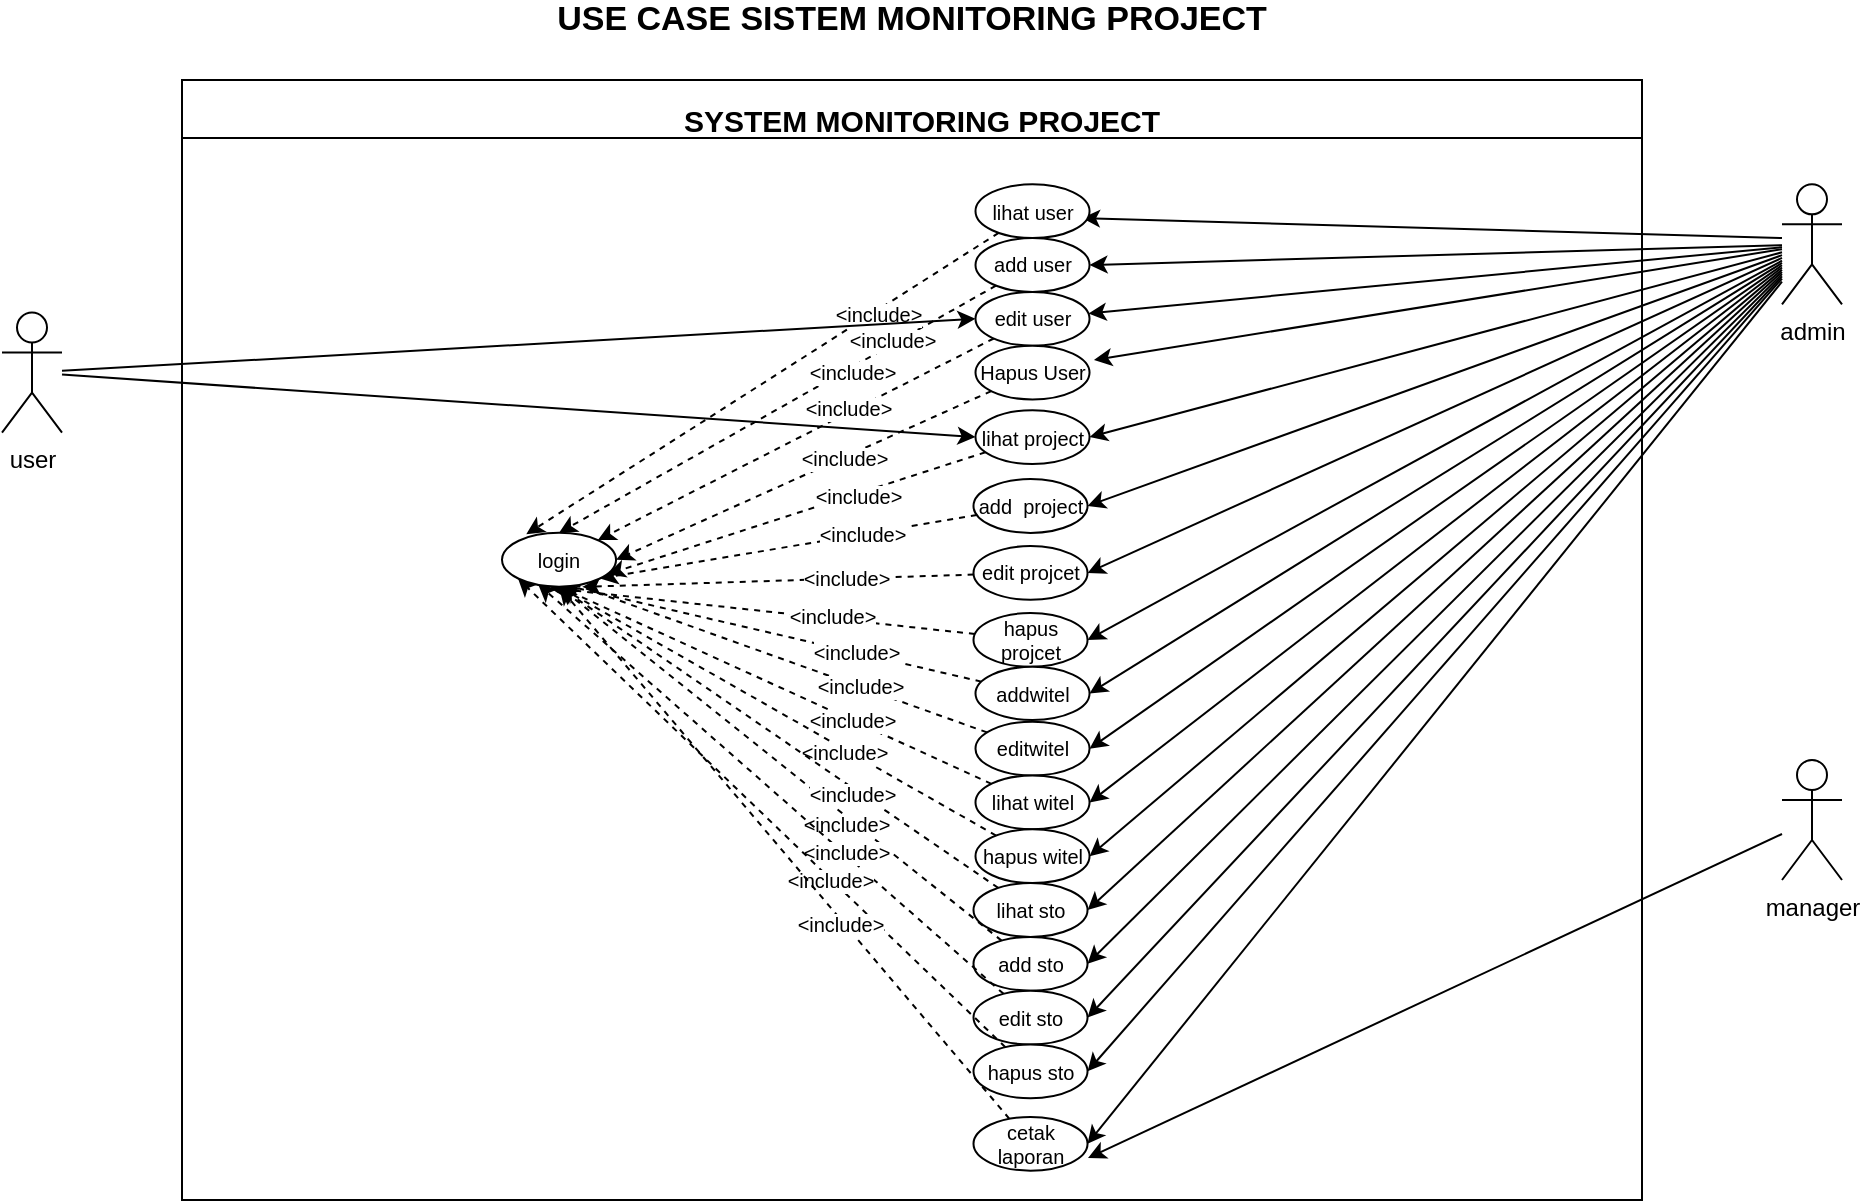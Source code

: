 <mxfile version="12.4.2" type="device" pages="1"><diagram id="ZbMiC-Wu0h4II1PBcryH" name="Page-1"><mxGraphModel dx="521" dy="302" grid="1" gridSize="10" guides="1" tooltips="1" connect="1" arrows="1" fold="1" page="1" pageScale="1" pageWidth="1100" pageHeight="850" math="0" shadow="0"><root><mxCell id="0"/><mxCell id="1" parent="0"/><mxCell id="fUUffi6pp6TsbuNBQWlC-156" value="" style="rounded=0;whiteSpace=wrap;html=1;fontSize=10;" parent="1" vertex="1"><mxGeometry x="160" y="170" width="730" height="560" as="geometry"/></mxCell><mxCell id="fUUffi6pp6TsbuNBQWlC-87" style="edgeStyle=none;rounded=0;orthogonalLoop=1;jettySize=auto;html=1;entryX=0;entryY=0.5;entryDx=0;entryDy=0;fontSize=10;" parent="1" source="fUUffi6pp6TsbuNBQWlC-1" target="fUUffi6pp6TsbuNBQWlC-73" edge="1"><mxGeometry relative="1" as="geometry"/></mxCell><mxCell id="fUUffi6pp6TsbuNBQWlC-1" value="user" style="shape=umlActor;verticalLabelPosition=bottom;labelBackgroundColor=#ffffff;verticalAlign=top;html=1;outlineConnect=0;" parent="1" vertex="1"><mxGeometry x="70" y="286.28" width="30" height="60" as="geometry"/></mxCell><mxCell id="fUUffi6pp6TsbuNBQWlC-77" style="rounded=0;orthogonalLoop=1;jettySize=auto;html=1;fontSize=10;" parent="1" edge="1"><mxGeometry relative="1" as="geometry"><mxPoint x="610" y="239.05" as="targetPoint"/><mxPoint x="960" y="249.05" as="sourcePoint"/></mxGeometry></mxCell><mxCell id="fUUffi6pp6TsbuNBQWlC-78" style="edgeStyle=none;rounded=0;orthogonalLoop=1;jettySize=auto;html=1;entryX=1;entryY=0.5;entryDx=0;entryDy=0;fontSize=10;" parent="1" source="fUUffi6pp6TsbuNBQWlC-6" target="fUUffi6pp6TsbuNBQWlC-18" edge="1"><mxGeometry relative="1" as="geometry"/></mxCell><mxCell id="fUUffi6pp6TsbuNBQWlC-79" style="edgeStyle=none;rounded=0;orthogonalLoop=1;jettySize=auto;html=1;fontSize=10;" parent="1" source="fUUffi6pp6TsbuNBQWlC-6" target="fUUffi6pp6TsbuNBQWlC-19" edge="1"><mxGeometry relative="1" as="geometry"/></mxCell><mxCell id="fUUffi6pp6TsbuNBQWlC-82" style="edgeStyle=none;rounded=0;orthogonalLoop=1;jettySize=auto;html=1;entryX=1.039;entryY=0.266;entryDx=0;entryDy=0;entryPerimeter=0;fontSize=10;" parent="1" source="fUUffi6pp6TsbuNBQWlC-6" target="fUUffi6pp6TsbuNBQWlC-28" edge="1"><mxGeometry relative="1" as="geometry"/></mxCell><mxCell id="fUUffi6pp6TsbuNBQWlC-83" style="edgeStyle=none;rounded=0;orthogonalLoop=1;jettySize=auto;html=1;entryX=1;entryY=0.5;entryDx=0;entryDy=0;fontSize=10;" parent="1" source="fUUffi6pp6TsbuNBQWlC-6" target="fUUffi6pp6TsbuNBQWlC-73" edge="1"><mxGeometry relative="1" as="geometry"/></mxCell><mxCell id="fUUffi6pp6TsbuNBQWlC-84" style="edgeStyle=none;rounded=0;orthogonalLoop=1;jettySize=auto;html=1;entryX=1;entryY=0.5;entryDx=0;entryDy=0;fontSize=10;" parent="1" source="fUUffi6pp6TsbuNBQWlC-6" target="fUUffi6pp6TsbuNBQWlC-29" edge="1"><mxGeometry relative="1" as="geometry"/></mxCell><mxCell id="fUUffi6pp6TsbuNBQWlC-85" style="edgeStyle=none;rounded=0;orthogonalLoop=1;jettySize=auto;html=1;entryX=1;entryY=0.5;entryDx=0;entryDy=0;fontSize=10;" parent="1" source="fUUffi6pp6TsbuNBQWlC-6" target="fUUffi6pp6TsbuNBQWlC-30" edge="1"><mxGeometry relative="1" as="geometry"/></mxCell><mxCell id="fUUffi6pp6TsbuNBQWlC-86" style="edgeStyle=none;rounded=0;orthogonalLoop=1;jettySize=auto;html=1;entryX=1;entryY=0.5;entryDx=0;entryDy=0;fontSize=10;" parent="1" source="fUUffi6pp6TsbuNBQWlC-6" target="fUUffi6pp6TsbuNBQWlC-31" edge="1"><mxGeometry relative="1" as="geometry"/></mxCell><mxCell id="fUUffi6pp6TsbuNBQWlC-92" style="edgeStyle=none;rounded=0;orthogonalLoop=1;jettySize=auto;html=1;entryX=1;entryY=0.5;entryDx=0;entryDy=0;fontSize=10;" parent="1" source="fUUffi6pp6TsbuNBQWlC-6" target="fUUffi6pp6TsbuNBQWlC-32" edge="1"><mxGeometry relative="1" as="geometry"/></mxCell><mxCell id="fUUffi6pp6TsbuNBQWlC-93" style="edgeStyle=none;rounded=0;orthogonalLoop=1;jettySize=auto;html=1;entryX=1;entryY=0.5;entryDx=0;entryDy=0;fontSize=10;" parent="1" source="fUUffi6pp6TsbuNBQWlC-6" target="fUUffi6pp6TsbuNBQWlC-33" edge="1"><mxGeometry relative="1" as="geometry"/></mxCell><mxCell id="fUUffi6pp6TsbuNBQWlC-94" style="edgeStyle=none;rounded=0;orthogonalLoop=1;jettySize=auto;html=1;entryX=1;entryY=0.5;entryDx=0;entryDy=0;fontSize=10;" parent="1" source="fUUffi6pp6TsbuNBQWlC-6" target="fUUffi6pp6TsbuNBQWlC-69" edge="1"><mxGeometry relative="1" as="geometry"/></mxCell><mxCell id="fUUffi6pp6TsbuNBQWlC-95" style="edgeStyle=none;rounded=0;orthogonalLoop=1;jettySize=auto;html=1;entryX=1;entryY=0.5;entryDx=0;entryDy=0;fontSize=10;" parent="1" source="fUUffi6pp6TsbuNBQWlC-6" target="fUUffi6pp6TsbuNBQWlC-70" edge="1"><mxGeometry relative="1" as="geometry"/></mxCell><mxCell id="fUUffi6pp6TsbuNBQWlC-96" style="edgeStyle=none;rounded=0;orthogonalLoop=1;jettySize=auto;html=1;entryX=1;entryY=0.5;entryDx=0;entryDy=0;fontSize=10;" parent="1" source="fUUffi6pp6TsbuNBQWlC-6" target="fUUffi6pp6TsbuNBQWlC-75" edge="1"><mxGeometry relative="1" as="geometry"/></mxCell><mxCell id="fUUffi6pp6TsbuNBQWlC-97" style="edgeStyle=none;rounded=0;orthogonalLoop=1;jettySize=auto;html=1;entryX=1;entryY=0.5;entryDx=0;entryDy=0;fontSize=10;" parent="1" source="fUUffi6pp6TsbuNBQWlC-6" target="fUUffi6pp6TsbuNBQWlC-37" edge="1"><mxGeometry relative="1" as="geometry"/></mxCell><mxCell id="fUUffi6pp6TsbuNBQWlC-98" style="edgeStyle=none;rounded=0;orthogonalLoop=1;jettySize=auto;html=1;entryX=1;entryY=0.5;entryDx=0;entryDy=0;fontSize=10;" parent="1" source="fUUffi6pp6TsbuNBQWlC-6" target="fUUffi6pp6TsbuNBQWlC-40" edge="1"><mxGeometry relative="1" as="geometry"/></mxCell><mxCell id="fUUffi6pp6TsbuNBQWlC-99" style="edgeStyle=none;rounded=0;orthogonalLoop=1;jettySize=auto;html=1;entryX=1;entryY=0.5;entryDx=0;entryDy=0;fontSize=10;" parent="1" source="fUUffi6pp6TsbuNBQWlC-6" target="fUUffi6pp6TsbuNBQWlC-41" edge="1"><mxGeometry relative="1" as="geometry"/></mxCell><mxCell id="fUUffi6pp6TsbuNBQWlC-100" style="edgeStyle=none;rounded=0;orthogonalLoop=1;jettySize=auto;html=1;entryX=1;entryY=0.5;entryDx=0;entryDy=0;fontSize=10;" parent="1" source="fUUffi6pp6TsbuNBQWlC-6" target="fUUffi6pp6TsbuNBQWlC-42" edge="1"><mxGeometry relative="1" as="geometry"/></mxCell><mxCell id="fUUffi6pp6TsbuNBQWlC-6" value="admin" style="shape=umlActor;verticalLabelPosition=bottom;labelBackgroundColor=#ffffff;verticalAlign=top;html=1;outlineConnect=0;" parent="1" vertex="1"><mxGeometry x="960" y="222.16" width="30" height="60" as="geometry"/></mxCell><mxCell id="fUUffi6pp6TsbuNBQWlC-102" style="edgeStyle=none;rounded=0;orthogonalLoop=1;jettySize=auto;html=1;fontSize=10;entryX=1.004;entryY=0.764;entryDx=0;entryDy=0;entryPerimeter=0;" parent="1" source="fUUffi6pp6TsbuNBQWlC-7" target="fUUffi6pp6TsbuNBQWlC-42" edge="1"><mxGeometry relative="1" as="geometry"><mxPoint x="620" y="710" as="targetPoint"/></mxGeometry></mxCell><mxCell id="fUUffi6pp6TsbuNBQWlC-7" value="manager" style="shape=umlActor;verticalLabelPosition=bottom;labelBackgroundColor=#ffffff;verticalAlign=top;html=1;outlineConnect=0;" parent="1" vertex="1"><mxGeometry x="960" y="510" width="30" height="60" as="geometry"/></mxCell><mxCell id="fUUffi6pp6TsbuNBQWlC-13" value="" style="endArrow=none;html=1;" parent="1" edge="1"><mxGeometry width="50" height="50" relative="1" as="geometry"><mxPoint x="160" y="199" as="sourcePoint"/><mxPoint x="890" y="199" as="targetPoint"/><Array as="points"><mxPoint x="890" y="199"/></Array></mxGeometry></mxCell><mxCell id="fUUffi6pp6TsbuNBQWlC-14" value="SYSTEM MONITORING PROJECT" style="text;html=1;strokeColor=none;fillColor=none;align=center;verticalAlign=middle;whiteSpace=wrap;rounded=0;fontStyle=1;fontSize=15;" parent="1" vertex="1"><mxGeometry x="170" y="180" width="720" height="20" as="geometry"/></mxCell><mxCell id="fUUffi6pp6TsbuNBQWlC-115" style="edgeStyle=none;rounded=0;orthogonalLoop=1;jettySize=auto;html=1;entryX=0.5;entryY=0;entryDx=0;entryDy=0;dashed=1;fontSize=10;" parent="1" source="fUUffi6pp6TsbuNBQWlC-18" target="fUUffi6pp6TsbuNBQWlC-103" edge="1"><mxGeometry relative="1" as="geometry"/></mxCell><mxCell id="fUUffi6pp6TsbuNBQWlC-139" value="&amp;lt;include&amp;gt;" style="text;html=1;align=center;verticalAlign=middle;resizable=0;points=[];;labelBackgroundColor=#ffffff;fontSize=10;" parent="fUUffi6pp6TsbuNBQWlC-115" vertex="1" connectable="0"><mxGeometry x="-0.533" y="-3" relative="1" as="geometry"><mxPoint y="1" as="offset"/></mxGeometry></mxCell><mxCell id="fUUffi6pp6TsbuNBQWlC-140" value="&amp;lt;include&amp;gt;" style="text;html=1;align=center;verticalAlign=middle;resizable=0;points=[];;labelBackgroundColor=#ffffff;fontSize=10;" parent="fUUffi6pp6TsbuNBQWlC-115" vertex="1" connectable="0"><mxGeometry x="-0.329" y="2" relative="1" as="geometry"><mxPoint as="offset"/></mxGeometry></mxCell><mxCell id="fUUffi6pp6TsbuNBQWlC-18" value="add user" style="ellipse;whiteSpace=wrap;html=1;fontSize=10;" parent="1" vertex="1"><mxGeometry x="556.749" y="249.05" width="57.023" height="26.89" as="geometry"/></mxCell><mxCell id="fUUffi6pp6TsbuNBQWlC-116" style="edgeStyle=none;rounded=0;orthogonalLoop=1;jettySize=auto;html=1;dashed=1;fontSize=10;" parent="1" source="fUUffi6pp6TsbuNBQWlC-19" target="fUUffi6pp6TsbuNBQWlC-103" edge="1"><mxGeometry relative="1" as="geometry"/></mxCell><mxCell id="fUUffi6pp6TsbuNBQWlC-141" value="&amp;lt;include&amp;gt;" style="text;html=1;align=center;verticalAlign=middle;resizable=0;points=[];;labelBackgroundColor=#ffffff;fontSize=10;" parent="fUUffi6pp6TsbuNBQWlC-116" vertex="1" connectable="0"><mxGeometry x="-0.271" y="-2" relative="1" as="geometry"><mxPoint as="offset"/></mxGeometry></mxCell><mxCell id="fUUffi6pp6TsbuNBQWlC-19" value="edit user" style="ellipse;whiteSpace=wrap;html=1;fontSize=10;" parent="1" vertex="1"><mxGeometry x="556.747" y="275.942" width="57.023" height="26.89" as="geometry"/></mxCell><mxCell id="fUUffi6pp6TsbuNBQWlC-117" style="edgeStyle=none;rounded=0;orthogonalLoop=1;jettySize=auto;html=1;entryX=1;entryY=0.5;entryDx=0;entryDy=0;dashed=1;fontSize=10;" parent="1" source="fUUffi6pp6TsbuNBQWlC-28" target="fUUffi6pp6TsbuNBQWlC-103" edge="1"><mxGeometry relative="1" as="geometry"/></mxCell><mxCell id="fUUffi6pp6TsbuNBQWlC-142" value="&amp;lt;include&amp;gt;" style="text;html=1;align=center;verticalAlign=middle;resizable=0;points=[];;labelBackgroundColor=#ffffff;fontSize=10;" parent="fUUffi6pp6TsbuNBQWlC-117" vertex="1" connectable="0"><mxGeometry x="-0.218" relative="1" as="geometry"><mxPoint as="offset"/></mxGeometry></mxCell><mxCell id="fUUffi6pp6TsbuNBQWlC-28" value="Hapus User" style="ellipse;whiteSpace=wrap;html=1;fontSize=10;" parent="1" vertex="1"><mxGeometry x="556.747" y="302.836" width="57.023" height="26.89" as="geometry"/></mxCell><mxCell id="fUUffi6pp6TsbuNBQWlC-119" style="edgeStyle=none;rounded=0;orthogonalLoop=1;jettySize=auto;html=1;entryX=1;entryY=1;entryDx=0;entryDy=0;dashed=1;fontSize=10;" parent="1" source="fUUffi6pp6TsbuNBQWlC-29" target="fUUffi6pp6TsbuNBQWlC-103" edge="1"><mxGeometry relative="1" as="geometry"/></mxCell><mxCell id="fUUffi6pp6TsbuNBQWlC-144" value="&amp;lt;include&amp;gt;" style="text;html=1;align=center;verticalAlign=middle;resizable=0;points=[];;labelBackgroundColor=#ffffff;fontSize=10;" parent="fUUffi6pp6TsbuNBQWlC-119" vertex="1" connectable="0"><mxGeometry x="-0.389" relative="1" as="geometry"><mxPoint as="offset"/></mxGeometry></mxCell><mxCell id="fUUffi6pp6TsbuNBQWlC-29" value="add&amp;nbsp; project" style="ellipse;whiteSpace=wrap;html=1;fontSize=10;" parent="1" vertex="1"><mxGeometry x="555.747" y="369.549" width="57.023" height="26.89" as="geometry"/></mxCell><mxCell id="fUUffi6pp6TsbuNBQWlC-120" style="edgeStyle=none;rounded=0;orthogonalLoop=1;jettySize=auto;html=1;entryX=0.704;entryY=1.004;entryDx=0;entryDy=0;entryPerimeter=0;dashed=1;fontSize=10;" parent="1" source="fUUffi6pp6TsbuNBQWlC-30" target="fUUffi6pp6TsbuNBQWlC-103" edge="1"><mxGeometry relative="1" as="geometry"/></mxCell><mxCell id="fUUffi6pp6TsbuNBQWlC-145" value="&amp;lt;include&amp;gt;" style="text;html=1;align=center;verticalAlign=middle;resizable=0;points=[];;labelBackgroundColor=#ffffff;fontSize=10;" parent="fUUffi6pp6TsbuNBQWlC-120" vertex="1" connectable="0"><mxGeometry x="-0.342" y="-2" relative="1" as="geometry"><mxPoint y="1" as="offset"/></mxGeometry></mxCell><mxCell id="fUUffi6pp6TsbuNBQWlC-30" value="edit projcet" style="ellipse;whiteSpace=wrap;html=1;fontSize=10;" parent="1" vertex="1"><mxGeometry x="555.747" y="403.032" width="57.023" height="26.89" as="geometry"/></mxCell><mxCell id="fUUffi6pp6TsbuNBQWlC-121" style="edgeStyle=none;rounded=0;orthogonalLoop=1;jettySize=auto;html=1;entryX=0.423;entryY=1.025;entryDx=0;entryDy=0;entryPerimeter=0;dashed=1;fontSize=10;" parent="1" source="fUUffi6pp6TsbuNBQWlC-31" target="fUUffi6pp6TsbuNBQWlC-103" edge="1"><mxGeometry relative="1" as="geometry"/></mxCell><mxCell id="fUUffi6pp6TsbuNBQWlC-146" value="&amp;lt;include&amp;gt;" style="text;html=1;align=center;verticalAlign=middle;resizable=0;points=[];;labelBackgroundColor=#ffffff;fontSize=10;" parent="fUUffi6pp6TsbuNBQWlC-121" vertex="1" connectable="0"><mxGeometry x="-0.322" y="-1" relative="1" as="geometry"><mxPoint as="offset"/></mxGeometry></mxCell><mxCell id="fUUffi6pp6TsbuNBQWlC-31" value="hapus projcet" style="ellipse;whiteSpace=wrap;html=1;fontSize=10;" parent="1" vertex="1"><mxGeometry x="555.747" y="436.515" width="57.023" height="26.89" as="geometry"/></mxCell><mxCell id="fUUffi6pp6TsbuNBQWlC-122" style="edgeStyle=none;rounded=0;orthogonalLoop=1;jettySize=auto;html=1;entryX=0.351;entryY=0.876;entryDx=0;entryDy=0;entryPerimeter=0;dashed=1;fontSize=10;" parent="1" source="fUUffi6pp6TsbuNBQWlC-32" target="fUUffi6pp6TsbuNBQWlC-103" edge="1"><mxGeometry relative="1" as="geometry"/></mxCell><mxCell id="fUUffi6pp6TsbuNBQWlC-147" value="&amp;lt;include&amp;gt;" style="text;html=1;align=center;verticalAlign=middle;resizable=0;points=[];;labelBackgroundColor=#ffffff;fontSize=10;" parent="fUUffi6pp6TsbuNBQWlC-122" vertex="1" connectable="0"><mxGeometry x="-0.429" y="-1" relative="1" as="geometry"><mxPoint as="offset"/></mxGeometry></mxCell><mxCell id="fUUffi6pp6TsbuNBQWlC-32" value="addwitel" style="ellipse;whiteSpace=wrap;html=1;fontSize=10;" parent="1" vertex="1"><mxGeometry x="556.75" y="463.41" width="57.02" height="26.59" as="geometry"/></mxCell><mxCell id="fUUffi6pp6TsbuNBQWlC-123" style="edgeStyle=none;rounded=0;orthogonalLoop=1;jettySize=auto;html=1;dashed=1;fontSize=10;" parent="1" source="fUUffi6pp6TsbuNBQWlC-33" edge="1"><mxGeometry relative="1" as="geometry"><mxPoint x="350" y="420" as="targetPoint"/></mxGeometry></mxCell><mxCell id="fUUffi6pp6TsbuNBQWlC-148" value="&amp;lt;include&amp;gt;" style="text;html=1;align=center;verticalAlign=middle;resizable=0;points=[];;labelBackgroundColor=#ffffff;fontSize=10;" parent="fUUffi6pp6TsbuNBQWlC-123" vertex="1" connectable="0"><mxGeometry x="-0.396" y="-1" relative="1" as="geometry"><mxPoint as="offset"/></mxGeometry></mxCell><mxCell id="fUUffi6pp6TsbuNBQWlC-33" value="editwitel" style="ellipse;whiteSpace=wrap;html=1;fontSize=10;" parent="1" vertex="1"><mxGeometry x="556.747" y="490.89" width="57.023" height="26.89" as="geometry"/></mxCell><mxCell id="fUUffi6pp6TsbuNBQWlC-130" style="edgeStyle=none;rounded=0;orthogonalLoop=1;jettySize=auto;html=1;entryX=0.5;entryY=1;entryDx=0;entryDy=0;dashed=1;fontSize=10;" parent="1" source="fUUffi6pp6TsbuNBQWlC-37" target="fUUffi6pp6TsbuNBQWlC-103" edge="1"><mxGeometry relative="1" as="geometry"/></mxCell><mxCell id="fUUffi6pp6TsbuNBQWlC-152" value="&amp;lt;include&amp;gt;" style="text;html=1;align=center;verticalAlign=middle;resizable=0;points=[];;labelBackgroundColor=#ffffff;fontSize=10;" parent="fUUffi6pp6TsbuNBQWlC-130" vertex="1" connectable="0"><mxGeometry x="-0.307" y="3" relative="1" as="geometry"><mxPoint as="offset"/></mxGeometry></mxCell><mxCell id="fUUffi6pp6TsbuNBQWlC-37" value="add sto" style="ellipse;whiteSpace=wrap;html=1;fontSize=10;" parent="1" vertex="1"><mxGeometry x="555.747" y="598.45" width="57.023" height="26.89" as="geometry"/></mxCell><mxCell id="fUUffi6pp6TsbuNBQWlC-132" style="edgeStyle=none;rounded=0;orthogonalLoop=1;jettySize=auto;html=1;entryX=0.316;entryY=0.951;entryDx=0;entryDy=0;entryPerimeter=0;dashed=1;fontSize=10;" parent="1" source="fUUffi6pp6TsbuNBQWlC-40" target="fUUffi6pp6TsbuNBQWlC-103" edge="1"><mxGeometry relative="1" as="geometry"/></mxCell><mxCell id="fUUffi6pp6TsbuNBQWlC-153" value="&amp;lt;include&amp;gt;" style="text;html=1;align=center;verticalAlign=middle;resizable=0;points=[];;labelBackgroundColor=#ffffff;fontSize=10;" parent="fUUffi6pp6TsbuNBQWlC-132" vertex="1" connectable="0"><mxGeometry x="-0.314" y="-1" relative="1" as="geometry"><mxPoint as="offset"/></mxGeometry></mxCell><mxCell id="fUUffi6pp6TsbuNBQWlC-40" value="edit sto" style="ellipse;whiteSpace=wrap;html=1;fontSize=10;" parent="1" vertex="1"><mxGeometry x="555.747" y="625.34" width="57.023" height="26.89" as="geometry"/></mxCell><mxCell id="fUUffi6pp6TsbuNBQWlC-134" style="edgeStyle=none;rounded=0;orthogonalLoop=1;jettySize=auto;html=1;entryX=0;entryY=1;entryDx=0;entryDy=0;dashed=1;fontSize=10;" parent="1" source="fUUffi6pp6TsbuNBQWlC-41" target="fUUffi6pp6TsbuNBQWlC-103" edge="1"><mxGeometry relative="1" as="geometry"/></mxCell><mxCell id="fUUffi6pp6TsbuNBQWlC-154" value="&amp;lt;include&amp;gt;" style="text;html=1;align=center;verticalAlign=middle;resizable=0;points=[];;labelBackgroundColor=#ffffff;fontSize=10;" parent="fUUffi6pp6TsbuNBQWlC-134" vertex="1" connectable="0"><mxGeometry x="-0.28" relative="1" as="geometry"><mxPoint as="offset"/></mxGeometry></mxCell><mxCell id="fUUffi6pp6TsbuNBQWlC-41" value="hapus sto" style="ellipse;whiteSpace=wrap;html=1;fontSize=10;" parent="1" vertex="1"><mxGeometry x="555.747" y="652.23" width="57.023" height="26.89" as="geometry"/></mxCell><mxCell id="fUUffi6pp6TsbuNBQWlC-135" style="edgeStyle=none;rounded=0;orthogonalLoop=1;jettySize=auto;html=1;entryX=0.5;entryY=1;entryDx=0;entryDy=0;dashed=1;fontSize=10;" parent="1" source="fUUffi6pp6TsbuNBQWlC-42" target="fUUffi6pp6TsbuNBQWlC-103" edge="1"><mxGeometry relative="1" as="geometry"/></mxCell><mxCell id="fUUffi6pp6TsbuNBQWlC-155" value="&amp;lt;include&amp;gt;" style="text;html=1;align=center;verticalAlign=middle;resizable=0;points=[];;labelBackgroundColor=#ffffff;fontSize=10;" parent="fUUffi6pp6TsbuNBQWlC-135" vertex="1" connectable="0"><mxGeometry x="-0.259" y="2" relative="1" as="geometry"><mxPoint as="offset"/></mxGeometry></mxCell><mxCell id="fUUffi6pp6TsbuNBQWlC-42" value="cetak laporan" style="ellipse;whiteSpace=wrap;html=1;fontSize=10;" parent="1" vertex="1"><mxGeometry x="555.747" y="688.45" width="57.023" height="26.89" as="geometry"/></mxCell><mxCell id="fUUffi6pp6TsbuNBQWlC-126" style="edgeStyle=none;rounded=0;orthogonalLoop=1;jettySize=auto;html=1;entryX=0.5;entryY=1;entryDx=0;entryDy=0;dashed=1;fontSize=10;" parent="1" source="fUUffi6pp6TsbuNBQWlC-69" target="fUUffi6pp6TsbuNBQWlC-103" edge="1"><mxGeometry relative="1" as="geometry"/></mxCell><mxCell id="fUUffi6pp6TsbuNBQWlC-149" value="&amp;lt;include&amp;gt;" style="text;html=1;align=center;verticalAlign=middle;resizable=0;points=[];;labelBackgroundColor=#ffffff;fontSize=10;" parent="fUUffi6pp6TsbuNBQWlC-126" vertex="1" connectable="0"><mxGeometry x="-0.353" relative="1" as="geometry"><mxPoint as="offset"/></mxGeometry></mxCell><mxCell id="fUUffi6pp6TsbuNBQWlC-69" value="lihat witel" style="ellipse;whiteSpace=wrap;html=1;fontSize=10;" parent="1" vertex="1"><mxGeometry x="556.747" y="517.78" width="57.023" height="26.89" as="geometry"/></mxCell><mxCell id="fUUffi6pp6TsbuNBQWlC-127" style="edgeStyle=none;rounded=0;orthogonalLoop=1;jettySize=auto;html=1;entryX=0.5;entryY=1;entryDx=0;entryDy=0;dashed=1;fontSize=10;" parent="1" source="fUUffi6pp6TsbuNBQWlC-70" target="fUUffi6pp6TsbuNBQWlC-103" edge="1"><mxGeometry relative="1" as="geometry"/></mxCell><mxCell id="fUUffi6pp6TsbuNBQWlC-150" value="&amp;lt;include&amp;gt;" style="text;html=1;align=center;verticalAlign=middle;resizable=0;points=[];;labelBackgroundColor=#ffffff;fontSize=10;" parent="fUUffi6pp6TsbuNBQWlC-127" vertex="1" connectable="0"><mxGeometry x="-0.31" y="1" relative="1" as="geometry"><mxPoint as="offset"/></mxGeometry></mxCell><mxCell id="fUUffi6pp6TsbuNBQWlC-70" value="hapus witel" style="ellipse;whiteSpace=wrap;html=1;fontSize=10;" parent="1" vertex="1"><mxGeometry x="556.747" y="544.67" width="57.023" height="26.89" as="geometry"/></mxCell><mxCell id="fUUffi6pp6TsbuNBQWlC-118" style="edgeStyle=none;rounded=0;orthogonalLoop=1;jettySize=auto;html=1;entryX=0.924;entryY=0.77;entryDx=0;entryDy=0;entryPerimeter=0;dashed=1;fontSize=10;" parent="1" source="fUUffi6pp6TsbuNBQWlC-73" target="fUUffi6pp6TsbuNBQWlC-103" edge="1"><mxGeometry relative="1" as="geometry"/></mxCell><mxCell id="fUUffi6pp6TsbuNBQWlC-143" value="&amp;lt;include&amp;gt;" style="text;html=1;align=center;verticalAlign=middle;resizable=0;points=[];;labelBackgroundColor=#ffffff;fontSize=10;" parent="fUUffi6pp6TsbuNBQWlC-118" vertex="1" connectable="0"><mxGeometry x="-0.333" y="1" relative="1" as="geometry"><mxPoint x="-1" as="offset"/></mxGeometry></mxCell><mxCell id="fUUffi6pp6TsbuNBQWlC-73" value="lihat project" style="ellipse;whiteSpace=wrap;html=1;fontSize=10;" parent="1" vertex="1"><mxGeometry x="556.747" y="335.095" width="57.023" height="26.89" as="geometry"/></mxCell><mxCell id="fUUffi6pp6TsbuNBQWlC-113" style="edgeStyle=none;rounded=0;orthogonalLoop=1;jettySize=auto;html=1;entryX=0.213;entryY=0.026;entryDx=0;entryDy=0;entryPerimeter=0;dashed=1;fontSize=10;" parent="1" source="fUUffi6pp6TsbuNBQWlC-74" target="fUUffi6pp6TsbuNBQWlC-103" edge="1"><mxGeometry relative="1" as="geometry"/></mxCell><mxCell id="fUUffi6pp6TsbuNBQWlC-138" value="&amp;lt;include&amp;gt;" style="text;html=1;align=center;verticalAlign=middle;resizable=0;points=[];;labelBackgroundColor=#ffffff;fontSize=10;" parent="fUUffi6pp6TsbuNBQWlC-113" vertex="1" connectable="0"><mxGeometry x="-0.484" y="1" relative="1" as="geometry"><mxPoint as="offset"/></mxGeometry></mxCell><mxCell id="fUUffi6pp6TsbuNBQWlC-74" value="lihat user" style="ellipse;whiteSpace=wrap;html=1;fontSize=10;" parent="1" vertex="1"><mxGeometry x="556.749" y="222.16" width="57.023" height="26.89" as="geometry"/></mxCell><mxCell id="fUUffi6pp6TsbuNBQWlC-128" style="edgeStyle=none;rounded=0;orthogonalLoop=1;jettySize=auto;html=1;entryX=0.5;entryY=1;entryDx=0;entryDy=0;dashed=1;fontSize=10;" parent="1" source="fUUffi6pp6TsbuNBQWlC-75" target="fUUffi6pp6TsbuNBQWlC-103" edge="1"><mxGeometry relative="1" as="geometry"/></mxCell><mxCell id="fUUffi6pp6TsbuNBQWlC-151" value="&amp;lt;include&amp;gt;" style="text;html=1;align=center;verticalAlign=middle;resizable=0;points=[];;labelBackgroundColor=#ffffff;fontSize=10;" parent="fUUffi6pp6TsbuNBQWlC-128" vertex="1" connectable="0"><mxGeometry x="-0.347" y="2" relative="1" as="geometry"><mxPoint as="offset"/></mxGeometry></mxCell><mxCell id="fUUffi6pp6TsbuNBQWlC-75" value="lihat sto" style="ellipse;whiteSpace=wrap;html=1;fontSize=10;" parent="1" vertex="1"><mxGeometry x="555.747" y="571.56" width="57.023" height="26.89" as="geometry"/></mxCell><mxCell id="fUUffi6pp6TsbuNBQWlC-103" value="login" style="ellipse;whiteSpace=wrap;html=1;fontSize=10;" parent="1" vertex="1"><mxGeometry x="319.997" y="396.436" width="57.023" height="26.89" as="geometry"/></mxCell><mxCell id="fUUffi6pp6TsbuNBQWlC-88" style="edgeStyle=none;rounded=0;orthogonalLoop=1;jettySize=auto;html=1;entryX=0;entryY=0.5;entryDx=0;entryDy=0;fontSize=10;" parent="1" source="fUUffi6pp6TsbuNBQWlC-1" target="fUUffi6pp6TsbuNBQWlC-19" edge="1"><mxGeometry relative="1" as="geometry"/></mxCell><mxCell id="fUUffi6pp6TsbuNBQWlC-157" value="USE CASE SISTEM MONITORING PROJECT" style="text;html=1;strokeColor=none;fillColor=none;align=center;verticalAlign=middle;whiteSpace=wrap;rounded=0;fontSize=17;fontStyle=1" parent="1" vertex="1"><mxGeometry x="160" y="130" width="730" height="20" as="geometry"/></mxCell></root></mxGraphModel></diagram></mxfile>
